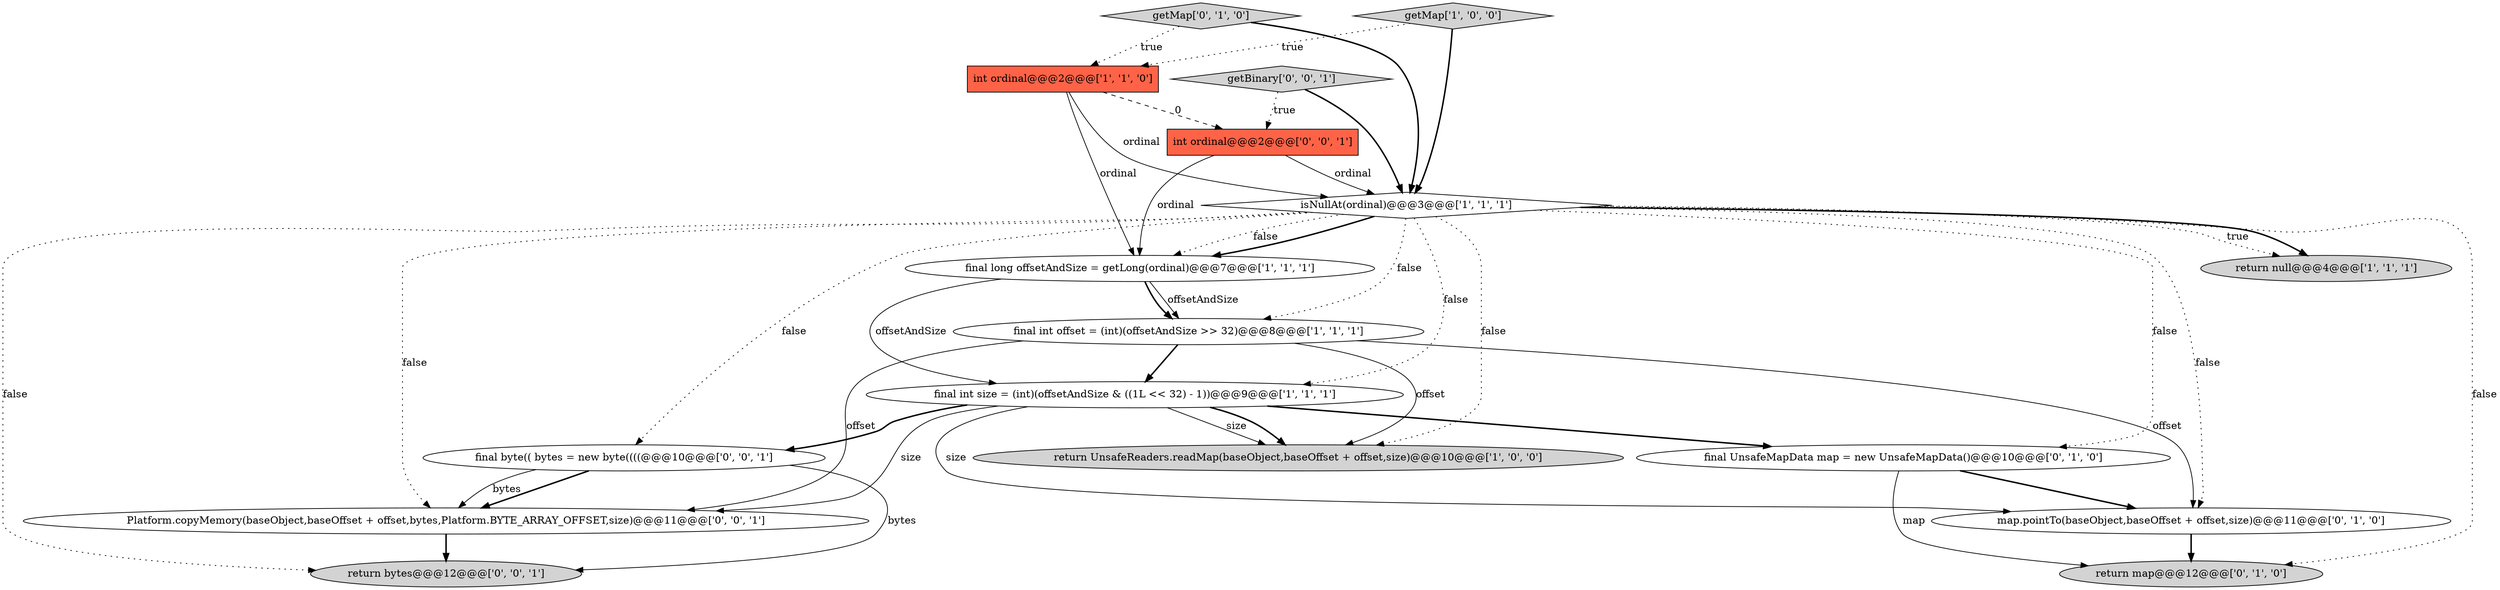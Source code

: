 digraph {
12 [style = filled, label = "int ordinal@@@2@@@['0', '0', '1']", fillcolor = tomato, shape = box image = "AAA0AAABBB3BBB"];
2 [style = filled, label = "isNullAt(ordinal)@@@3@@@['1', '1', '1']", fillcolor = white, shape = diamond image = "AAA0AAABBB1BBB"];
15 [style = filled, label = "return bytes@@@12@@@['0', '0', '1']", fillcolor = lightgray, shape = ellipse image = "AAA0AAABBB3BBB"];
9 [style = filled, label = "map.pointTo(baseObject,baseOffset + offset,size)@@@11@@@['0', '1', '0']", fillcolor = white, shape = ellipse image = "AAA1AAABBB2BBB"];
10 [style = filled, label = "getMap['0', '1', '0']", fillcolor = lightgray, shape = diamond image = "AAA0AAABBB2BBB"];
0 [style = filled, label = "getMap['1', '0', '0']", fillcolor = lightgray, shape = diamond image = "AAA0AAABBB1BBB"];
1 [style = filled, label = "final int size = (int)(offsetAndSize & ((1L << 32) - 1))@@@9@@@['1', '1', '1']", fillcolor = white, shape = ellipse image = "AAA0AAABBB1BBB"];
4 [style = filled, label = "final int offset = (int)(offsetAndSize >> 32)@@@8@@@['1', '1', '1']", fillcolor = white, shape = ellipse image = "AAA0AAABBB1BBB"];
6 [style = filled, label = "int ordinal@@@2@@@['1', '1', '0']", fillcolor = tomato, shape = box image = "AAA0AAABBB1BBB"];
8 [style = filled, label = "final UnsafeMapData map = new UnsafeMapData()@@@10@@@['0', '1', '0']", fillcolor = white, shape = ellipse image = "AAA0AAABBB2BBB"];
3 [style = filled, label = "final long offsetAndSize = getLong(ordinal)@@@7@@@['1', '1', '1']", fillcolor = white, shape = ellipse image = "AAA0AAABBB1BBB"];
7 [style = filled, label = "return null@@@4@@@['1', '1', '1']", fillcolor = lightgray, shape = ellipse image = "AAA0AAABBB1BBB"];
11 [style = filled, label = "return map@@@12@@@['0', '1', '0']", fillcolor = lightgray, shape = ellipse image = "AAA1AAABBB2BBB"];
16 [style = filled, label = "getBinary['0', '0', '1']", fillcolor = lightgray, shape = diamond image = "AAA0AAABBB3BBB"];
5 [style = filled, label = "return UnsafeReaders.readMap(baseObject,baseOffset + offset,size)@@@10@@@['1', '0', '0']", fillcolor = lightgray, shape = ellipse image = "AAA0AAABBB1BBB"];
13 [style = filled, label = "Platform.copyMemory(baseObject,baseOffset + offset,bytes,Platform.BYTE_ARRAY_OFFSET,size)@@@11@@@['0', '0', '1']", fillcolor = white, shape = ellipse image = "AAA0AAABBB3BBB"];
14 [style = filled, label = "final byte(( bytes = new byte((((@@@10@@@['0', '0', '1']", fillcolor = white, shape = ellipse image = "AAA0AAABBB3BBB"];
2->1 [style = dotted, label="false"];
0->6 [style = dotted, label="true"];
13->15 [style = bold, label=""];
8->9 [style = bold, label=""];
9->11 [style = bold, label=""];
10->2 [style = bold, label=""];
2->7 [style = bold, label=""];
3->1 [style = solid, label="offsetAndSize"];
3->4 [style = solid, label="offsetAndSize"];
2->14 [style = dotted, label="false"];
1->8 [style = bold, label=""];
14->13 [style = bold, label=""];
2->8 [style = dotted, label="false"];
1->9 [style = solid, label="size"];
14->15 [style = solid, label="bytes"];
1->14 [style = bold, label=""];
14->13 [style = solid, label="bytes"];
4->1 [style = bold, label=""];
2->3 [style = bold, label=""];
6->2 [style = solid, label="ordinal"];
4->5 [style = solid, label="offset"];
16->2 [style = bold, label=""];
16->12 [style = dotted, label="true"];
6->12 [style = dashed, label="0"];
8->11 [style = solid, label="map"];
4->9 [style = solid, label="offset"];
1->13 [style = solid, label="size"];
12->2 [style = solid, label="ordinal"];
2->4 [style = dotted, label="false"];
2->15 [style = dotted, label="false"];
12->3 [style = solid, label="ordinal"];
6->3 [style = solid, label="ordinal"];
2->5 [style = dotted, label="false"];
10->6 [style = dotted, label="true"];
2->13 [style = dotted, label="false"];
2->11 [style = dotted, label="false"];
0->2 [style = bold, label=""];
1->5 [style = solid, label="size"];
2->3 [style = dotted, label="false"];
2->9 [style = dotted, label="false"];
4->13 [style = solid, label="offset"];
3->4 [style = bold, label=""];
2->7 [style = dotted, label="true"];
1->5 [style = bold, label=""];
}

